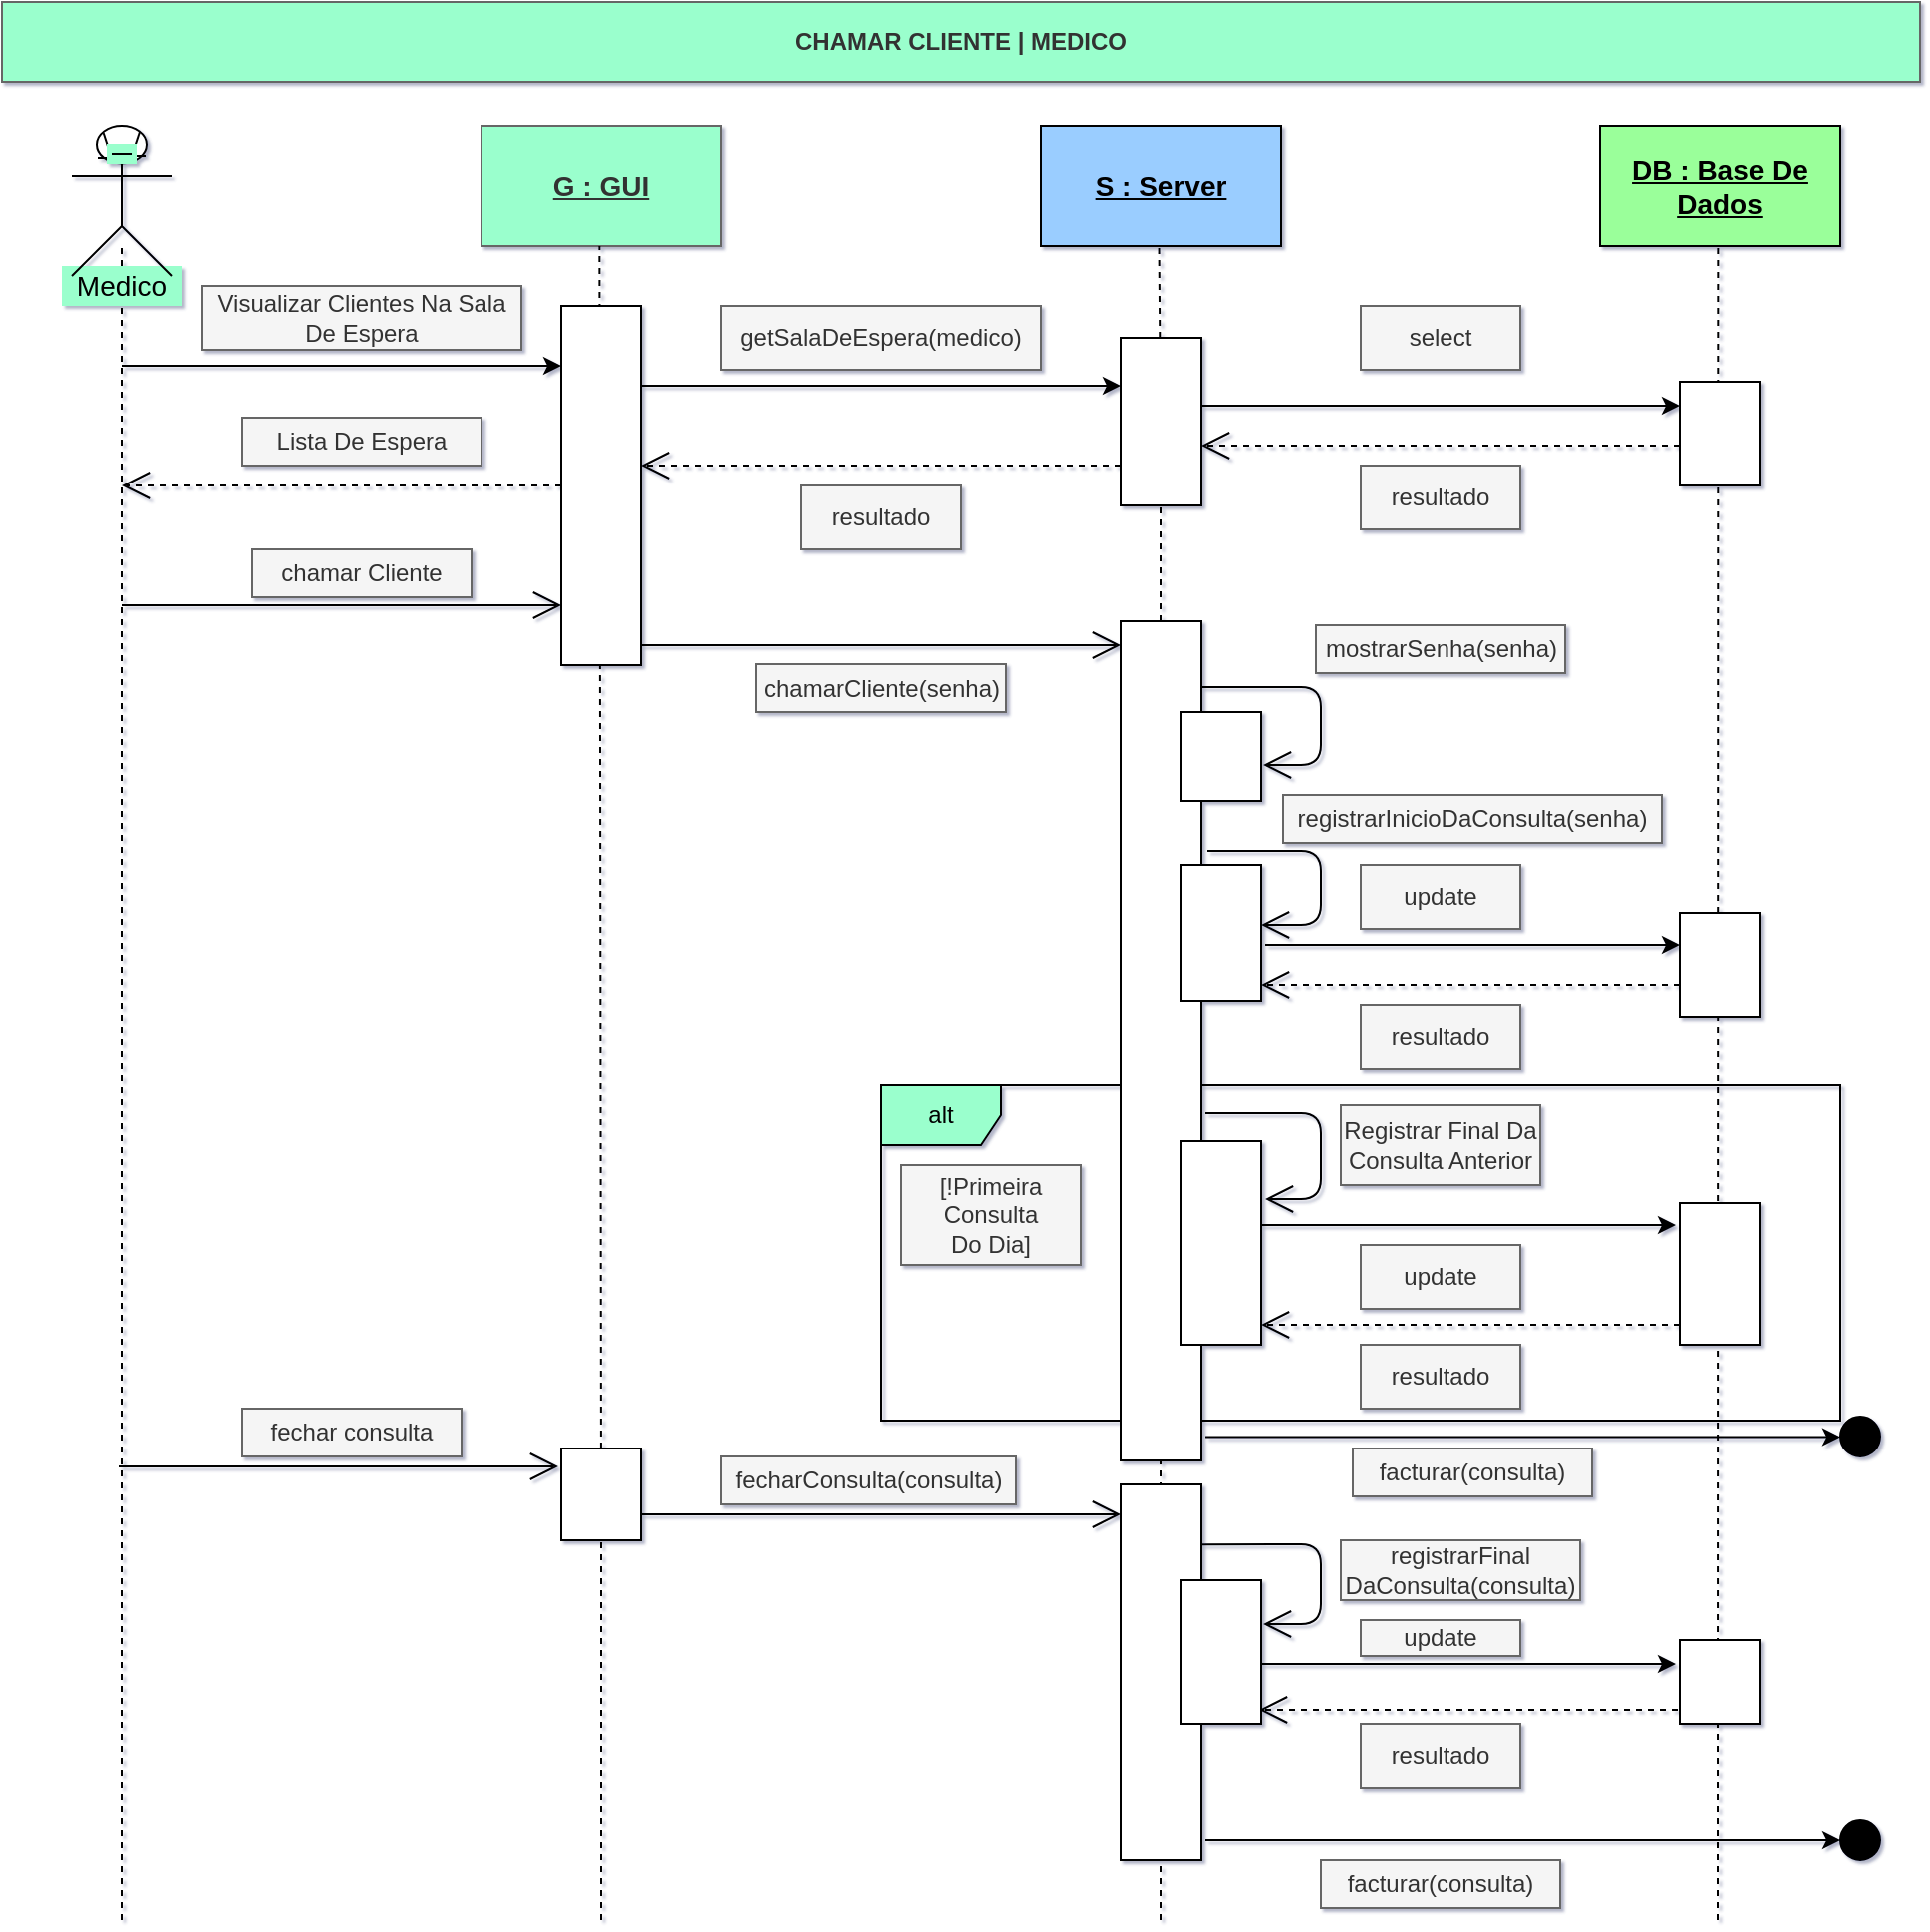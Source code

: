 <mxfile version="14.2.7" type="device"><diagram id="AsH_5SjAXSJHShSrWKoF" name="Page-1"><mxGraphModel dx="1038" dy="491" grid="1" gridSize="10" guides="1" tooltips="1" connect="0" arrows="1" fold="1" page="1" pageScale="1" pageWidth="1169" pageHeight="827" math="0" shadow="1"><root><mxCell id="0"/><mxCell id="1" parent="0"/><mxCell id="HF_Y_XZhk1uZx7miKyhX-29" value="alt" style="shape=umlFrame;whiteSpace=wrap;html=1;fillColor=#9AFFCD;" parent="1" vertex="1"><mxGeometry x="560" y="542" width="480" height="168" as="geometry"/></mxCell><mxCell id="yt4L-jeNNCaIfQfXymkX-6" value="&lt;b&gt;CHAMAR CLIENTE | MEDICO&lt;/b&gt;" style="text;html=1;align=center;verticalAlign=middle;whiteSpace=wrap;rounded=0;strokeColor=#666666;fontColor=#333333;fillColor=#9AFFCD;" parent="1" vertex="1"><mxGeometry x="120" width="960" height="40" as="geometry"/></mxCell><mxCell id="tvffZK_oMYYl_4dd8lyw-2" value="&lt;span style=&quot;font-size: 14px&quot;&gt;&lt;b&gt;BaseDeDados&lt;/b&gt;&lt;/span&gt;" style="rounded=0;whiteSpace=wrap;html=1;fillColor=#9AFF9A;" parent="1" vertex="1"><mxGeometry x="920" y="62" width="120" height="60" as="geometry"/></mxCell><mxCell id="tvffZK_oMYYl_4dd8lyw-3" value="" style="endArrow=none;dashed=1;html=1;rounded=1;" parent="1" edge="1"><mxGeometry width="50" height="50" relative="1" as="geometry"><mxPoint x="180" y="960" as="sourcePoint"/><mxPoint x="180" y="122" as="targetPoint"/></mxGeometry></mxCell><mxCell id="tvffZK_oMYYl_4dd8lyw-6" value="&lt;font style=&quot;font-size: 14px&quot;&gt;Medico&lt;/font&gt;" style="text;html=1;align=center;verticalAlign=middle;whiteSpace=wrap;rounded=0;fillColor=#9AFFCD;" parent="1" vertex="1"><mxGeometry x="150" y="132" width="60" height="20" as="geometry"/></mxCell><mxCell id="tvffZK_oMYYl_4dd8lyw-10" value="&lt;font style=&quot;font-size: 14px&quot;&gt;&lt;u&gt;&lt;b&gt;G : GUI&lt;/b&gt;&lt;/u&gt;&lt;/font&gt;" style="rounded=0;whiteSpace=wrap;html=1;strokeColor=#666666;fontColor=#333333;fillColor=#9AFFCD;" parent="1" vertex="1"><mxGeometry x="360" y="62" width="120" height="60" as="geometry"/></mxCell><mxCell id="tvffZK_oMYYl_4dd8lyw-107" value="Visualizar Clientes Na Sala De Espera" style="text;html=1;strokeColor=#666666;align=center;verticalAlign=middle;whiteSpace=wrap;rounded=0;fillColor=#f5f5f5;fontColor=#333333;" parent="1" vertex="1"><mxGeometry x="220" y="142" width="160" height="32" as="geometry"/></mxCell><mxCell id="W52ST7gWvC9Ii1twbOVq-3" value="" style="shape=umlActor;verticalLabelPosition=bottom;verticalAlign=top;html=1;outlineConnect=0;" parent="1" vertex="1"><mxGeometry x="155" y="62" width="50" height="75" as="geometry"/></mxCell><mxCell id="W52ST7gWvC9Ii1twbOVq-4" value="" style="endArrow=none;html=1;exitX=0.928;exitY=0.179;exitDx=0;exitDy=0;exitPerimeter=0;" parent="1" source="W52ST7gWvC9Ii1twbOVq-8" edge="1"><mxGeometry width="50" height="50" relative="1" as="geometry"><mxPoint x="186" y="77" as="sourcePoint"/><mxPoint x="189" y="65" as="targetPoint"/></mxGeometry></mxCell><mxCell id="W52ST7gWvC9Ii1twbOVq-5" value="" style="endArrow=none;html=1;entryX=0.022;entryY=0.253;entryDx=0;entryDy=0;entryPerimeter=0;exitX=0.072;exitY=0.291;exitDx=0;exitDy=0;exitPerimeter=0;" parent="1" source="W52ST7gWvC9Ii1twbOVq-8" edge="1"><mxGeometry width="50" height="50" relative="1" as="geometry"><mxPoint x="173" y="78" as="sourcePoint"/><mxPoint x="170.83" y="65.53" as="targetPoint"/></mxGeometry></mxCell><mxCell id="W52ST7gWvC9Ii1twbOVq-6" value="" style="endArrow=none;html=1;" parent="1" edge="1"><mxGeometry width="50" height="50" relative="1" as="geometry"><mxPoint x="182" y="77" as="sourcePoint"/><mxPoint x="192" y="77" as="targetPoint"/></mxGeometry></mxCell><mxCell id="W52ST7gWvC9Ii1twbOVq-7" value="" style="endArrow=none;html=1;" parent="1" edge="1"><mxGeometry width="50" height="50" relative="1" as="geometry"><mxPoint x="168" y="78" as="sourcePoint"/><mxPoint x="178" y="78" as="targetPoint"/></mxGeometry></mxCell><mxCell id="W52ST7gWvC9Ii1twbOVq-8" value="" style="rounded=0;whiteSpace=wrap;html=1;fillColor=#9AFFCD;gradientColor=none;strokeColor=none;" parent="1" vertex="1"><mxGeometry x="172.5" y="71" width="15" height="10" as="geometry"/></mxCell><mxCell id="W52ST7gWvC9Ii1twbOVq-9" value="" style="endArrow=none;html=1;" parent="1" edge="1"><mxGeometry width="50" height="50" relative="1" as="geometry"><mxPoint x="175" y="76" as="sourcePoint"/><mxPoint x="185" y="76" as="targetPoint"/></mxGeometry></mxCell><mxCell id="W52ST7gWvC9Ii1twbOVq-111" value="" style="endArrow=none;dashed=1;html=1;rounded=1;" parent="1" source="HF_Y_XZhk1uZx7miKyhX-49" edge="1"><mxGeometry width="50" height="50" relative="1" as="geometry"><mxPoint x="419" y="932" as="sourcePoint"/><mxPoint x="419.17" y="122" as="targetPoint"/></mxGeometry></mxCell><mxCell id="W52ST7gWvC9Ii1twbOVq-112" value="" style="endArrow=none;dashed=1;html=1;rounded=1;" parent="1" source="HF_Y_XZhk1uZx7miKyhX-51" edge="1"><mxGeometry width="50" height="50" relative="1" as="geometry"><mxPoint x="699" y="932" as="sourcePoint"/><mxPoint x="699.17" y="112" as="targetPoint"/></mxGeometry></mxCell><mxCell id="W52ST7gWvC9Ii1twbOVq-113" value="" style="endArrow=none;dashed=1;html=1;rounded=1;" parent="1" edge="1"><mxGeometry width="50" height="50" relative="1" as="geometry"><mxPoint x="979" y="960" as="sourcePoint"/><mxPoint x="979.17" y="122" as="targetPoint"/></mxGeometry></mxCell><mxCell id="HF_Y_XZhk1uZx7miKyhX-1" value="" style="endArrow=classic;html=1;" parent="1" edge="1"><mxGeometry width="50" height="50" relative="1" as="geometry"><mxPoint x="180" y="182" as="sourcePoint"/><mxPoint x="400" y="182" as="targetPoint"/></mxGeometry></mxCell><mxCell id="HF_Y_XZhk1uZx7miKyhX-2" value="" style="endArrow=classic;html=1;" parent="1" edge="1"><mxGeometry width="50" height="50" relative="1" as="geometry"><mxPoint x="440" y="192" as="sourcePoint"/><mxPoint x="680" y="192" as="targetPoint"/></mxGeometry></mxCell><mxCell id="HF_Y_XZhk1uZx7miKyhX-3" value="getSalaDeEspera(medico)" style="text;html=1;strokeColor=#666666;align=center;verticalAlign=middle;whiteSpace=wrap;rounded=0;fillColor=#f5f5f5;fontColor=#333333;" parent="1" vertex="1"><mxGeometry x="480" y="152" width="160" height="32" as="geometry"/></mxCell><mxCell id="HF_Y_XZhk1uZx7miKyhX-4" value="" style="endArrow=classic;html=1;" parent="1" edge="1"><mxGeometry width="50" height="50" relative="1" as="geometry"><mxPoint x="720" y="202" as="sourcePoint"/><mxPoint x="960" y="202" as="targetPoint"/></mxGeometry></mxCell><mxCell id="HF_Y_XZhk1uZx7miKyhX-5" value="select" style="text;html=1;strokeColor=#666666;align=center;verticalAlign=middle;whiteSpace=wrap;rounded=0;fillColor=#f5f5f5;fontColor=#333333;" parent="1" vertex="1"><mxGeometry x="800" y="152" width="80" height="32" as="geometry"/></mxCell><mxCell id="tvffZK_oMYYl_4dd8lyw-1" value="&lt;font style=&quot;font-size: 14px&quot;&gt;Server&lt;/font&gt;" style="rounded=0;whiteSpace=wrap;html=1;fillColor=#9ACDFF;" parent="1" vertex="1"><mxGeometry x="640" y="62" width="120" height="60" as="geometry"/></mxCell><mxCell id="HF_Y_XZhk1uZx7miKyhX-6" value="" style="endArrow=open;endFill=1;endSize=12;html=1;dashed=1;" parent="1" edge="1"><mxGeometry width="160" relative="1" as="geometry"><mxPoint x="960" y="222" as="sourcePoint"/><mxPoint x="720" y="222" as="targetPoint"/></mxGeometry></mxCell><mxCell id="HF_Y_XZhk1uZx7miKyhX-7" value="resultado" style="text;html=1;strokeColor=#666666;align=center;verticalAlign=middle;whiteSpace=wrap;rounded=0;fillColor=#f5f5f5;fontColor=#333333;" parent="1" vertex="1"><mxGeometry x="800" y="232" width="80" height="32" as="geometry"/></mxCell><mxCell id="HF_Y_XZhk1uZx7miKyhX-8" value="" style="endArrow=open;endFill=1;endSize=12;html=1;dashed=1;" parent="1" edge="1"><mxGeometry width="160" relative="1" as="geometry"><mxPoint x="680" y="232" as="sourcePoint"/><mxPoint x="440" y="232" as="targetPoint"/></mxGeometry></mxCell><mxCell id="HF_Y_XZhk1uZx7miKyhX-9" value="resultado" style="text;html=1;strokeColor=#666666;align=center;verticalAlign=middle;whiteSpace=wrap;rounded=0;fillColor=#f5f5f5;fontColor=#333333;" parent="1" vertex="1"><mxGeometry x="520" y="242" width="80" height="32" as="geometry"/></mxCell><mxCell id="HF_Y_XZhk1uZx7miKyhX-10" value="" style="endArrow=open;endFill=1;endSize=12;html=1;dashed=1;" parent="1" edge="1"><mxGeometry width="160" relative="1" as="geometry"><mxPoint x="400" y="242" as="sourcePoint"/><mxPoint x="180" y="242" as="targetPoint"/></mxGeometry></mxCell><mxCell id="HF_Y_XZhk1uZx7miKyhX-11" value="Lista De Espera" style="text;html=1;strokeColor=#666666;align=center;verticalAlign=middle;whiteSpace=wrap;rounded=0;fillColor=#f5f5f5;fontColor=#333333;" parent="1" vertex="1"><mxGeometry x="240" y="208" width="120" height="24" as="geometry"/></mxCell><mxCell id="HF_Y_XZhk1uZx7miKyhX-12" value="" style="endArrow=open;endFill=1;endSize=12;html=1;" parent="1" edge="1"><mxGeometry width="160" relative="1" as="geometry"><mxPoint x="180" y="302" as="sourcePoint"/><mxPoint x="400" y="302" as="targetPoint"/></mxGeometry></mxCell><mxCell id="HF_Y_XZhk1uZx7miKyhX-13" value="chamar Cliente" style="text;html=1;strokeColor=#666666;align=center;verticalAlign=middle;whiteSpace=wrap;rounded=0;fillColor=#f5f5f5;fontColor=#333333;" parent="1" vertex="1"><mxGeometry x="245" y="274" width="110" height="24" as="geometry"/></mxCell><mxCell id="HF_Y_XZhk1uZx7miKyhX-14" value="" style="endArrow=open;endFill=1;endSize=12;html=1;" parent="1" edge="1"><mxGeometry width="160" relative="1" as="geometry"><mxPoint x="440" y="322" as="sourcePoint"/><mxPoint x="680" y="322" as="targetPoint"/></mxGeometry></mxCell><mxCell id="HF_Y_XZhk1uZx7miKyhX-15" value="chamarCliente(senha)" style="text;html=1;strokeColor=#666666;align=center;verticalAlign=middle;whiteSpace=wrap;rounded=0;fillColor=#f5f5f5;fontColor=#333333;" parent="1" vertex="1"><mxGeometry x="497.5" y="331.5" width="125" height="24" as="geometry"/></mxCell><mxCell id="HF_Y_XZhk1uZx7miKyhX-17" value="" style="endArrow=open;endFill=1;endSize=12;html=1;" parent="1" edge="1"><mxGeometry width="160" relative="1" as="geometry"><mxPoint x="710" y="343" as="sourcePoint"/><mxPoint x="751" y="382" as="targetPoint"/><Array as="points"><mxPoint x="780" y="343"/><mxPoint x="780" y="382"/></Array></mxGeometry></mxCell><mxCell id="HF_Y_XZhk1uZx7miKyhX-21" value="" style="endArrow=open;endFill=1;endSize=12;html=1;" parent="1" edge="1"><mxGeometry width="160" relative="1" as="geometry"><mxPoint x="723" y="425" as="sourcePoint"/><mxPoint x="750" y="462" as="targetPoint"/><Array as="points"><mxPoint x="780" y="425"/><mxPoint x="780" y="462"/></Array></mxGeometry></mxCell><mxCell id="HF_Y_XZhk1uZx7miKyhX-22" value="" style="endArrow=classic;html=1;" parent="1" edge="1"><mxGeometry width="50" height="50" relative="1" as="geometry"><mxPoint x="752" y="472" as="sourcePoint"/><mxPoint x="960" y="472" as="targetPoint"/></mxGeometry></mxCell><mxCell id="HF_Y_XZhk1uZx7miKyhX-23" value="" style="endArrow=open;endFill=1;endSize=12;html=1;dashed=1;" parent="1" edge="1"><mxGeometry width="160" relative="1" as="geometry"><mxPoint x="960" y="492" as="sourcePoint"/><mxPoint x="750" y="492" as="targetPoint"/></mxGeometry></mxCell><mxCell id="HF_Y_XZhk1uZx7miKyhX-24" value="resultado" style="text;html=1;strokeColor=#666666;align=center;verticalAlign=middle;whiteSpace=wrap;rounded=0;fillColor=#f5f5f5;fontColor=#333333;" parent="1" vertex="1"><mxGeometry x="800" y="502" width="80" height="32" as="geometry"/></mxCell><mxCell id="HF_Y_XZhk1uZx7miKyhX-25" value="update" style="text;html=1;strokeColor=#666666;align=center;verticalAlign=middle;whiteSpace=wrap;rounded=0;fillColor=#f5f5f5;fontColor=#333333;" parent="1" vertex="1"><mxGeometry x="800" y="432" width="80" height="32" as="geometry"/></mxCell><mxCell id="HF_Y_XZhk1uZx7miKyhX-26" value="mostrarSenha(senha)" style="text;html=1;strokeColor=#666666;align=center;verticalAlign=middle;whiteSpace=wrap;rounded=0;fillColor=#f5f5f5;fontColor=#333333;" parent="1" vertex="1"><mxGeometry x="777.5" y="312" width="125" height="24" as="geometry"/></mxCell><mxCell id="HF_Y_XZhk1uZx7miKyhX-27" value="registrarInicioDaConsulta(senha)" style="text;html=1;strokeColor=#666666;align=center;verticalAlign=middle;whiteSpace=wrap;rounded=0;fillColor=#f5f5f5;fontColor=#333333;" parent="1" vertex="1"><mxGeometry x="761" y="397" width="190" height="24" as="geometry"/></mxCell><mxCell id="HF_Y_XZhk1uZx7miKyhX-28" value="" style="endArrow=open;endFill=1;endSize=12;html=1;" parent="1" edge="1"><mxGeometry width="160" relative="1" as="geometry"><mxPoint x="722" y="556" as="sourcePoint"/><mxPoint x="752" y="599" as="targetPoint"/><Array as="points"><mxPoint x="780" y="556"/><mxPoint x="780" y="599"/></Array></mxGeometry></mxCell><mxCell id="HF_Y_XZhk1uZx7miKyhX-30" value="[!Primeira&lt;br&gt;Consulta&lt;br&gt;Do Dia]" style="text;html=1;strokeColor=#666666;align=center;verticalAlign=middle;whiteSpace=wrap;rounded=0;fillColor=#f5f5f5;fontColor=#333333;" parent="1" vertex="1"><mxGeometry x="570" y="582" width="90" height="50" as="geometry"/></mxCell><mxCell id="HF_Y_XZhk1uZx7miKyhX-31" value="Registrar Final Da Consulta Anterior" style="text;html=1;strokeColor=#666666;align=center;verticalAlign=middle;whiteSpace=wrap;rounded=0;fillColor=#f5f5f5;fontColor=#333333;" parent="1" vertex="1"><mxGeometry x="790" y="552" width="100" height="40" as="geometry"/></mxCell><mxCell id="HF_Y_XZhk1uZx7miKyhX-32" value="" style="endArrow=classic;html=1;" parent="1" edge="1"><mxGeometry width="50" height="50" relative="1" as="geometry"><mxPoint x="750" y="612" as="sourcePoint"/><mxPoint x="958" y="612" as="targetPoint"/></mxGeometry></mxCell><mxCell id="HF_Y_XZhk1uZx7miKyhX-33" value="update" style="text;html=1;strokeColor=#666666;align=center;verticalAlign=middle;whiteSpace=wrap;rounded=0;fillColor=#f5f5f5;fontColor=#333333;" parent="1" vertex="1"><mxGeometry x="800" y="622" width="80" height="32" as="geometry"/></mxCell><mxCell id="HF_Y_XZhk1uZx7miKyhX-34" value="" style="endArrow=open;endFill=1;endSize=12;html=1;dashed=1;" parent="1" edge="1"><mxGeometry width="160" relative="1" as="geometry"><mxPoint x="960" y="662" as="sourcePoint"/><mxPoint x="750" y="662" as="targetPoint"/></mxGeometry></mxCell><mxCell id="HF_Y_XZhk1uZx7miKyhX-35" value="resultado" style="text;html=1;strokeColor=#666666;align=center;verticalAlign=middle;whiteSpace=wrap;rounded=0;fillColor=#f5f5f5;fontColor=#333333;" parent="1" vertex="1"><mxGeometry x="800" y="672" width="80" height="32" as="geometry"/></mxCell><mxCell id="HF_Y_XZhk1uZx7miKyhX-36" value="" style="endArrow=open;endFill=1;endSize=12;html=1;" parent="1" edge="1"><mxGeometry width="160" relative="1" as="geometry"><mxPoint x="178.5" y="733" as="sourcePoint"/><mxPoint x="398.5" y="733" as="targetPoint"/></mxGeometry></mxCell><mxCell id="HF_Y_XZhk1uZx7miKyhX-37" value="fechar consulta" style="text;html=1;strokeColor=#666666;align=center;verticalAlign=middle;whiteSpace=wrap;rounded=0;fillColor=#f5f5f5;fontColor=#333333;" parent="1" vertex="1"><mxGeometry x="240" y="704" width="110" height="24" as="geometry"/></mxCell><mxCell id="HF_Y_XZhk1uZx7miKyhX-39" value="" style="endArrow=open;endFill=1;endSize=12;html=1;" parent="1" edge="1"><mxGeometry width="160" relative="1" as="geometry"><mxPoint x="440" y="757" as="sourcePoint"/><mxPoint x="680" y="757" as="targetPoint"/></mxGeometry></mxCell><mxCell id="HF_Y_XZhk1uZx7miKyhX-40" value="fecharConsulta(consulta)" style="text;html=1;strokeColor=#666666;align=center;verticalAlign=middle;whiteSpace=wrap;rounded=0;fillColor=#f5f5f5;fontColor=#333333;" parent="1" vertex="1"><mxGeometry x="480" y="728" width="147.5" height="24" as="geometry"/></mxCell><mxCell id="HF_Y_XZhk1uZx7miKyhX-42" value="" style="endArrow=open;endFill=1;endSize=12;html=1;exitX=1;exitY=0.16;exitDx=0;exitDy=0;exitPerimeter=0;" parent="1" source="HF_Y_XZhk1uZx7miKyhX-59" edge="1"><mxGeometry width="160" relative="1" as="geometry"><mxPoint x="730" y="772" as="sourcePoint"/><mxPoint x="751" y="812" as="targetPoint"/><Array as="points"><mxPoint x="780" y="772"/><mxPoint x="780" y="812"/></Array></mxGeometry></mxCell><mxCell id="HF_Y_XZhk1uZx7miKyhX-43" value="registrarFinal&lt;br&gt;DaConsulta(consulta)" style="text;html=1;strokeColor=#666666;align=center;verticalAlign=middle;whiteSpace=wrap;rounded=0;fillColor=#f5f5f5;fontColor=#333333;" parent="1" vertex="1"><mxGeometry x="790" y="770" width="120" height="30" as="geometry"/></mxCell><mxCell id="HF_Y_XZhk1uZx7miKyhX-44" value="" style="endArrow=classic;html=1;" parent="1" edge="1"><mxGeometry width="50" height="50" relative="1" as="geometry"><mxPoint x="750" y="832" as="sourcePoint"/><mxPoint x="958" y="832" as="targetPoint"/></mxGeometry></mxCell><mxCell id="HF_Y_XZhk1uZx7miKyhX-45" value="update" style="text;html=1;strokeColor=#666666;align=center;verticalAlign=middle;whiteSpace=wrap;rounded=0;fillColor=#f5f5f5;fontColor=#333333;" parent="1" vertex="1"><mxGeometry x="800" y="810" width="80" height="18" as="geometry"/></mxCell><mxCell id="HF_Y_XZhk1uZx7miKyhX-46" value="" style="endArrow=open;endFill=1;endSize=12;html=1;dashed=1;" parent="1" edge="1"><mxGeometry width="160" relative="1" as="geometry"><mxPoint x="959" y="855" as="sourcePoint"/><mxPoint x="749" y="855" as="targetPoint"/></mxGeometry></mxCell><mxCell id="HF_Y_XZhk1uZx7miKyhX-47" value="resultado" style="text;html=1;strokeColor=#666666;align=center;verticalAlign=middle;whiteSpace=wrap;rounded=0;fillColor=#f5f5f5;fontColor=#333333;" parent="1" vertex="1"><mxGeometry x="800" y="862" width="80" height="32" as="geometry"/></mxCell><mxCell id="HF_Y_XZhk1uZx7miKyhX-48" value="" style="rounded=0;whiteSpace=wrap;html=1;" parent="1" vertex="1"><mxGeometry x="400" y="152" width="40" height="180" as="geometry"/></mxCell><mxCell id="HF_Y_XZhk1uZx7miKyhX-49" value="" style="rounded=0;whiteSpace=wrap;html=1;" parent="1" vertex="1"><mxGeometry x="400" y="724" width="40" height="46" as="geometry"/></mxCell><mxCell id="HF_Y_XZhk1uZx7miKyhX-50" value="" style="endArrow=none;dashed=1;html=1;rounded=1;" parent="1" target="HF_Y_XZhk1uZx7miKyhX-49" edge="1"><mxGeometry width="50" height="50" relative="1" as="geometry"><mxPoint x="420" y="960" as="sourcePoint"/><mxPoint x="419.17" y="122" as="targetPoint"/></mxGeometry></mxCell><mxCell id="HF_Y_XZhk1uZx7miKyhX-51" value="" style="rounded=0;whiteSpace=wrap;html=1;" parent="1" vertex="1"><mxGeometry x="680" y="168" width="40" height="84" as="geometry"/></mxCell><mxCell id="HF_Y_XZhk1uZx7miKyhX-52" value="" style="endArrow=none;dashed=1;html=1;rounded=1;" parent="1" source="HF_Y_XZhk1uZx7miKyhX-53" target="HF_Y_XZhk1uZx7miKyhX-51" edge="1"><mxGeometry width="50" height="50" relative="1" as="geometry"><mxPoint x="699" y="932" as="sourcePoint"/><mxPoint x="699.17" y="112" as="targetPoint"/></mxGeometry></mxCell><mxCell id="HF_Y_XZhk1uZx7miKyhX-54" value="" style="endArrow=none;dashed=1;html=1;rounded=1;" parent="1" target="HF_Y_XZhk1uZx7miKyhX-53" edge="1"><mxGeometry width="50" height="50" relative="1" as="geometry"><mxPoint x="700" y="960" as="sourcePoint"/><mxPoint x="699.942" y="252" as="targetPoint"/></mxGeometry></mxCell><mxCell id="HF_Y_XZhk1uZx7miKyhX-53" value="" style="rounded=0;whiteSpace=wrap;html=1;" parent="1" vertex="1"><mxGeometry x="680" y="310" width="40" height="420" as="geometry"/></mxCell><mxCell id="HF_Y_XZhk1uZx7miKyhX-16" value="" style="rounded=0;whiteSpace=wrap;html=1;" parent="1" vertex="1"><mxGeometry x="710" y="570" width="40" height="102" as="geometry"/></mxCell><mxCell id="HF_Y_XZhk1uZx7miKyhX-55" value="" style="rounded=0;whiteSpace=wrap;html=1;" parent="1" vertex="1"><mxGeometry x="960" y="190" width="40" height="52" as="geometry"/></mxCell><mxCell id="HF_Y_XZhk1uZx7miKyhX-56" value="" style="rounded=0;whiteSpace=wrap;html=1;" parent="1" vertex="1"><mxGeometry x="960" y="456" width="40" height="52" as="geometry"/></mxCell><mxCell id="HF_Y_XZhk1uZx7miKyhX-57" value="" style="rounded=0;whiteSpace=wrap;html=1;" parent="1" vertex="1"><mxGeometry x="960" y="601" width="40" height="71" as="geometry"/></mxCell><mxCell id="HF_Y_XZhk1uZx7miKyhX-58" value="" style="rounded=0;whiteSpace=wrap;html=1;" parent="1" vertex="1"><mxGeometry x="960" y="820" width="40" height="42" as="geometry"/></mxCell><mxCell id="HF_Y_XZhk1uZx7miKyhX-59" value="" style="rounded=0;whiteSpace=wrap;html=1;" parent="1" vertex="1"><mxGeometry x="680" y="742" width="40" height="188" as="geometry"/></mxCell><mxCell id="HF_Y_XZhk1uZx7miKyhX-41" value="" style="rounded=0;whiteSpace=wrap;html=1;" parent="1" vertex="1"><mxGeometry x="710" y="790" width="40" height="72" as="geometry"/></mxCell><mxCell id="HF_Y_XZhk1uZx7miKyhX-60" value="" style="rounded=0;whiteSpace=wrap;html=1;" parent="1" vertex="1"><mxGeometry x="710" y="432" width="40" height="68" as="geometry"/></mxCell><mxCell id="HF_Y_XZhk1uZx7miKyhX-61" value="" style="rounded=0;whiteSpace=wrap;html=1;" parent="1" vertex="1"><mxGeometry x="710" y="355.5" width="40" height="44.5" as="geometry"/></mxCell><mxCell id="HF_Y_XZhk1uZx7miKyhX-62" value="" style="endArrow=classic;html=1;" parent="1" edge="1"><mxGeometry width="50" height="50" relative="1" as="geometry"><mxPoint x="722" y="920" as="sourcePoint"/><mxPoint x="1040" y="920" as="targetPoint"/></mxGeometry></mxCell><mxCell id="HF_Y_XZhk1uZx7miKyhX-63" value="" style="ellipse;whiteSpace=wrap;html=1;aspect=fixed;fillColor=#000000;" parent="1" vertex="1"><mxGeometry x="1040" y="910" width="20" height="20" as="geometry"/></mxCell><mxCell id="HF_Y_XZhk1uZx7miKyhX-64" value="facturar(consulta)" style="text;html=1;strokeColor=#666666;align=center;verticalAlign=middle;whiteSpace=wrap;rounded=0;fillColor=#f5f5f5;fontColor=#333333;" parent="1" vertex="1"><mxGeometry x="780" y="930" width="120" height="24" as="geometry"/></mxCell><mxCell id="HF_Y_XZhk1uZx7miKyhX-65" value="" style="endArrow=classic;html=1;" parent="1" edge="1"><mxGeometry width="50" height="50" relative="1" as="geometry"><mxPoint x="722" y="718.29" as="sourcePoint"/><mxPoint x="1040" y="718.29" as="targetPoint"/></mxGeometry></mxCell><mxCell id="HF_Y_XZhk1uZx7miKyhX-66" value="" style="ellipse;whiteSpace=wrap;html=1;aspect=fixed;fillColor=#000000;" parent="1" vertex="1"><mxGeometry x="1040" y="708" width="20" height="20" as="geometry"/></mxCell><mxCell id="HF_Y_XZhk1uZx7miKyhX-67" value="facturar(consulta)" style="text;html=1;strokeColor=#666666;align=center;verticalAlign=middle;whiteSpace=wrap;rounded=0;fillColor=#f5f5f5;fontColor=#333333;" parent="1" vertex="1"><mxGeometry x="796" y="724" width="120" height="24" as="geometry"/></mxCell><mxCell id="MuDrdXo7HU2EbAYio5Re-1" value="&lt;font style=&quot;font-size: 14px&quot;&gt;&lt;b&gt;&lt;u&gt;S : Server&lt;/u&gt;&lt;/b&gt;&lt;/font&gt;" style="rounded=0;whiteSpace=wrap;html=1;fillColor=#9ACDFF;" vertex="1" parent="1"><mxGeometry x="640" y="62" width="120" height="60" as="geometry"/></mxCell><mxCell id="MuDrdXo7HU2EbAYio5Re-2" value="&lt;span style=&quot;font-size: 14px&quot;&gt;&lt;b&gt;&lt;u&gt;DB : Base De Dados&lt;/u&gt;&lt;/b&gt;&lt;/span&gt;" style="rounded=0;whiteSpace=wrap;html=1;fillColor=#9AFF9A;" vertex="1" parent="1"><mxGeometry x="920" y="62" width="120" height="60" as="geometry"/></mxCell></root></mxGraphModel></diagram></mxfile>